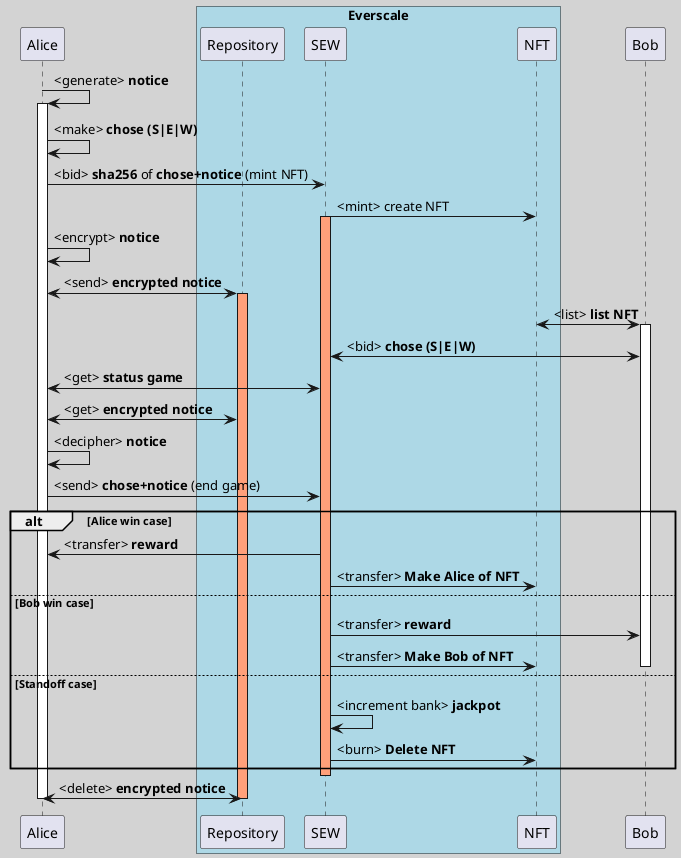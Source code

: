 @startuml
skinparam shadowing false
skinparam backgroundColor #LightGrey
skinparam handwritten false

participant Alice

box "Everscale" #LightBlue
participant Repository
participant SEW
participant NFT
end box

participant Bob

Alice -> Alice: <generate> **notice**
activate Alice
Alice -> Alice: <make> **chose (S|E|W)**
Alice -> SEW: <bid> **sha256** of **chose+notice** (mint NFT)
SEW -> NFT: <mint> create NFT
activate SEW #LightSalmon
Alice -> Alice: <encrypt> **notice**
Alice <-> Repository: <send> **encrypted notice**
activate Repository #LightSalmon
Bob <-> NFT: <list> **list NFT**
activate Bob
Bob <-> SEW: <bid> **chose (S|E|W)**
Alice <-> SEW: <get> **status game**

Alice <-> Repository: <get> **encrypted notice**
Alice -> Alice: <decipher> **notice**
Alice -> SEW: <send> **chose+notice** (end game)

alt Alice win case
    SEW -> Alice: <transfer> **reward**
    SEW -> NFT: <transfer> **Make Alice of NFT**
else Bob win case
    SEW -> Bob: <transfer> **reward**
    SEW -> NFT: <transfer> **Make Bob of NFT**
    deactivate Bob
else Standoff case
    SEW -> SEW: <increment bank> **jackpot**
    SEW -> NFT: <burn> **Delete NFT**
end

deactivate SEW
Alice <-> Repository: <delete> **encrypted notice**
deactivate Alice
deactivate Repository
@enduml
